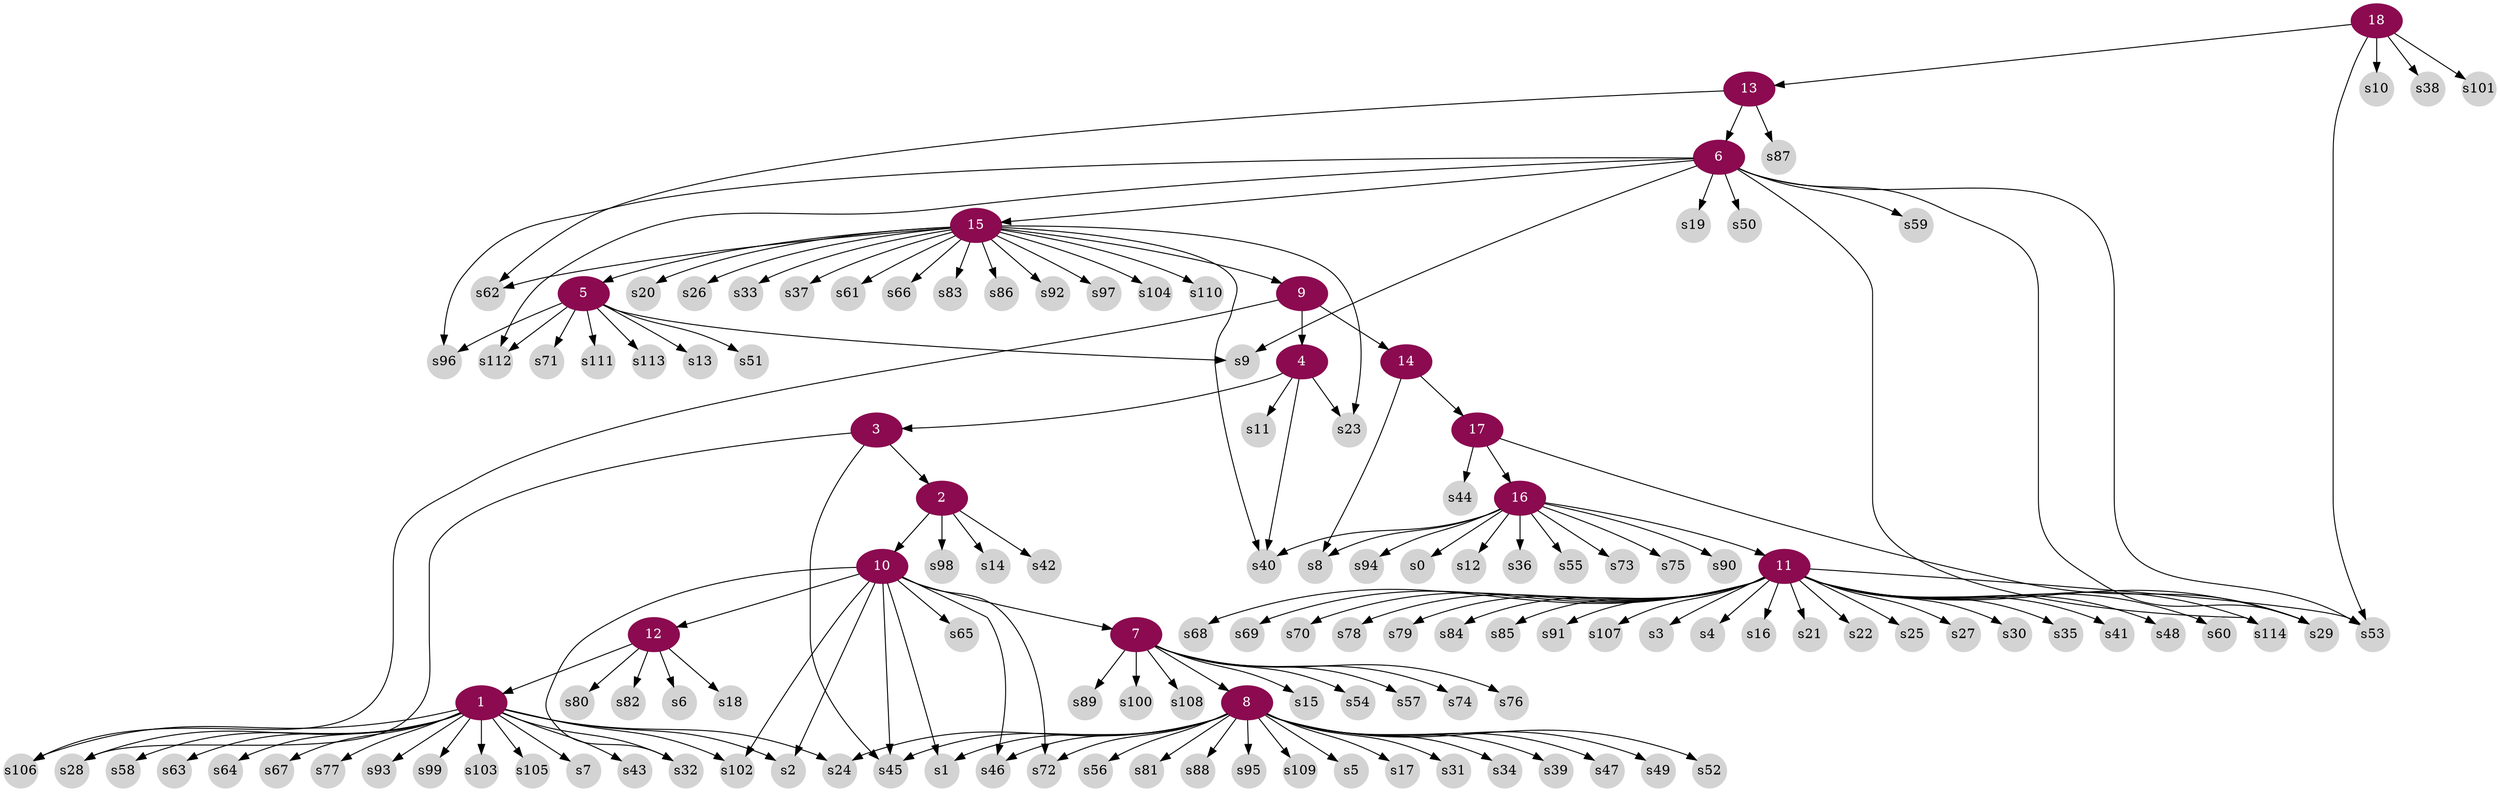 digraph g{
node [color=deeppink4, style=filled, fontcolor=white];	
12 -> 1;
3 -> 2;
4 -> 3;
9 -> 4;
15 -> 5;
13 -> 6;
10 -> 7;
7 -> 8;
15 -> 9;
2 -> 10;
16 -> 11;
10 -> 12;
18 -> 13;
9 -> 14;
6 -> 15;
17 -> 16;
14 -> 17;
node [color=lightgrey, style=filled, fontcolor=black, shape=circle, fixedsize=true];  
1 -> s2;
1 -> s7;
1 -> s24;
1 -> s28;
1 -> s32;
1 -> s43;
1 -> s58;
1 -> s63;
1 -> s64;
1 -> s67;
1 -> s77;
1 -> s93;
1 -> s99;
1 -> s102;
1 -> s103;
1 -> s105;
1 -> s106;
2 -> s14;
2 -> s42;
2 -> s98;
3 -> s28;
3 -> s45;
4 -> s11;
4 -> s23;
4 -> s40;
5 -> s9;
5 -> s13;
5 -> s51;
5 -> s71;
5 -> s96;
5 -> s111;
5 -> s112;
5 -> s113;
6 -> s9;
6 -> s19;
6 -> s29;
6 -> s50;
6 -> s53;
6 -> s59;
6 -> s96;
6 -> s112;
6 -> s114;
7 -> s15;
7 -> s54;
7 -> s57;
7 -> s74;
7 -> s76;
7 -> s89;
7 -> s100;
7 -> s108;
8 -> s1;
8 -> s5;
8 -> s17;
8 -> s24;
8 -> s31;
8 -> s34;
8 -> s39;
8 -> s45;
8 -> s46;
8 -> s47;
8 -> s49;
8 -> s52;
8 -> s56;
8 -> s72;
8 -> s81;
8 -> s88;
8 -> s95;
8 -> s109;
9 -> s106;
10 -> s1;
10 -> s2;
10 -> s32;
10 -> s45;
10 -> s46;
10 -> s65;
10 -> s72;
10 -> s102;
11 -> s3;
11 -> s4;
11 -> s16;
11 -> s21;
11 -> s22;
11 -> s25;
11 -> s27;
11 -> s29;
11 -> s30;
11 -> s35;
11 -> s41;
11 -> s48;
11 -> s53;
11 -> s60;
11 -> s68;
11 -> s69;
11 -> s70;
11 -> s78;
11 -> s79;
11 -> s84;
11 -> s85;
11 -> s91;
11 -> s107;
11 -> s114;
12 -> s6;
12 -> s18;
12 -> s80;
12 -> s82;
13 -> s62;
13 -> s87;
14 -> s8;
15 -> s20;
15 -> s23;
15 -> s26;
15 -> s33;
15 -> s37;
15 -> s40;
15 -> s61;
15 -> s62;
15 -> s66;
15 -> s83;
15 -> s86;
15 -> s92;
15 -> s97;
15 -> s104;
15 -> s110;
16 -> s0;
16 -> s8;
16 -> s12;
16 -> s36;
16 -> s40;
16 -> s55;
16 -> s73;
16 -> s75;
16 -> s90;
16 -> s94;
17 -> s29;
17 -> s44;
18 -> s10;
18 -> s38;
18 -> s53;
18 -> s101;
}
